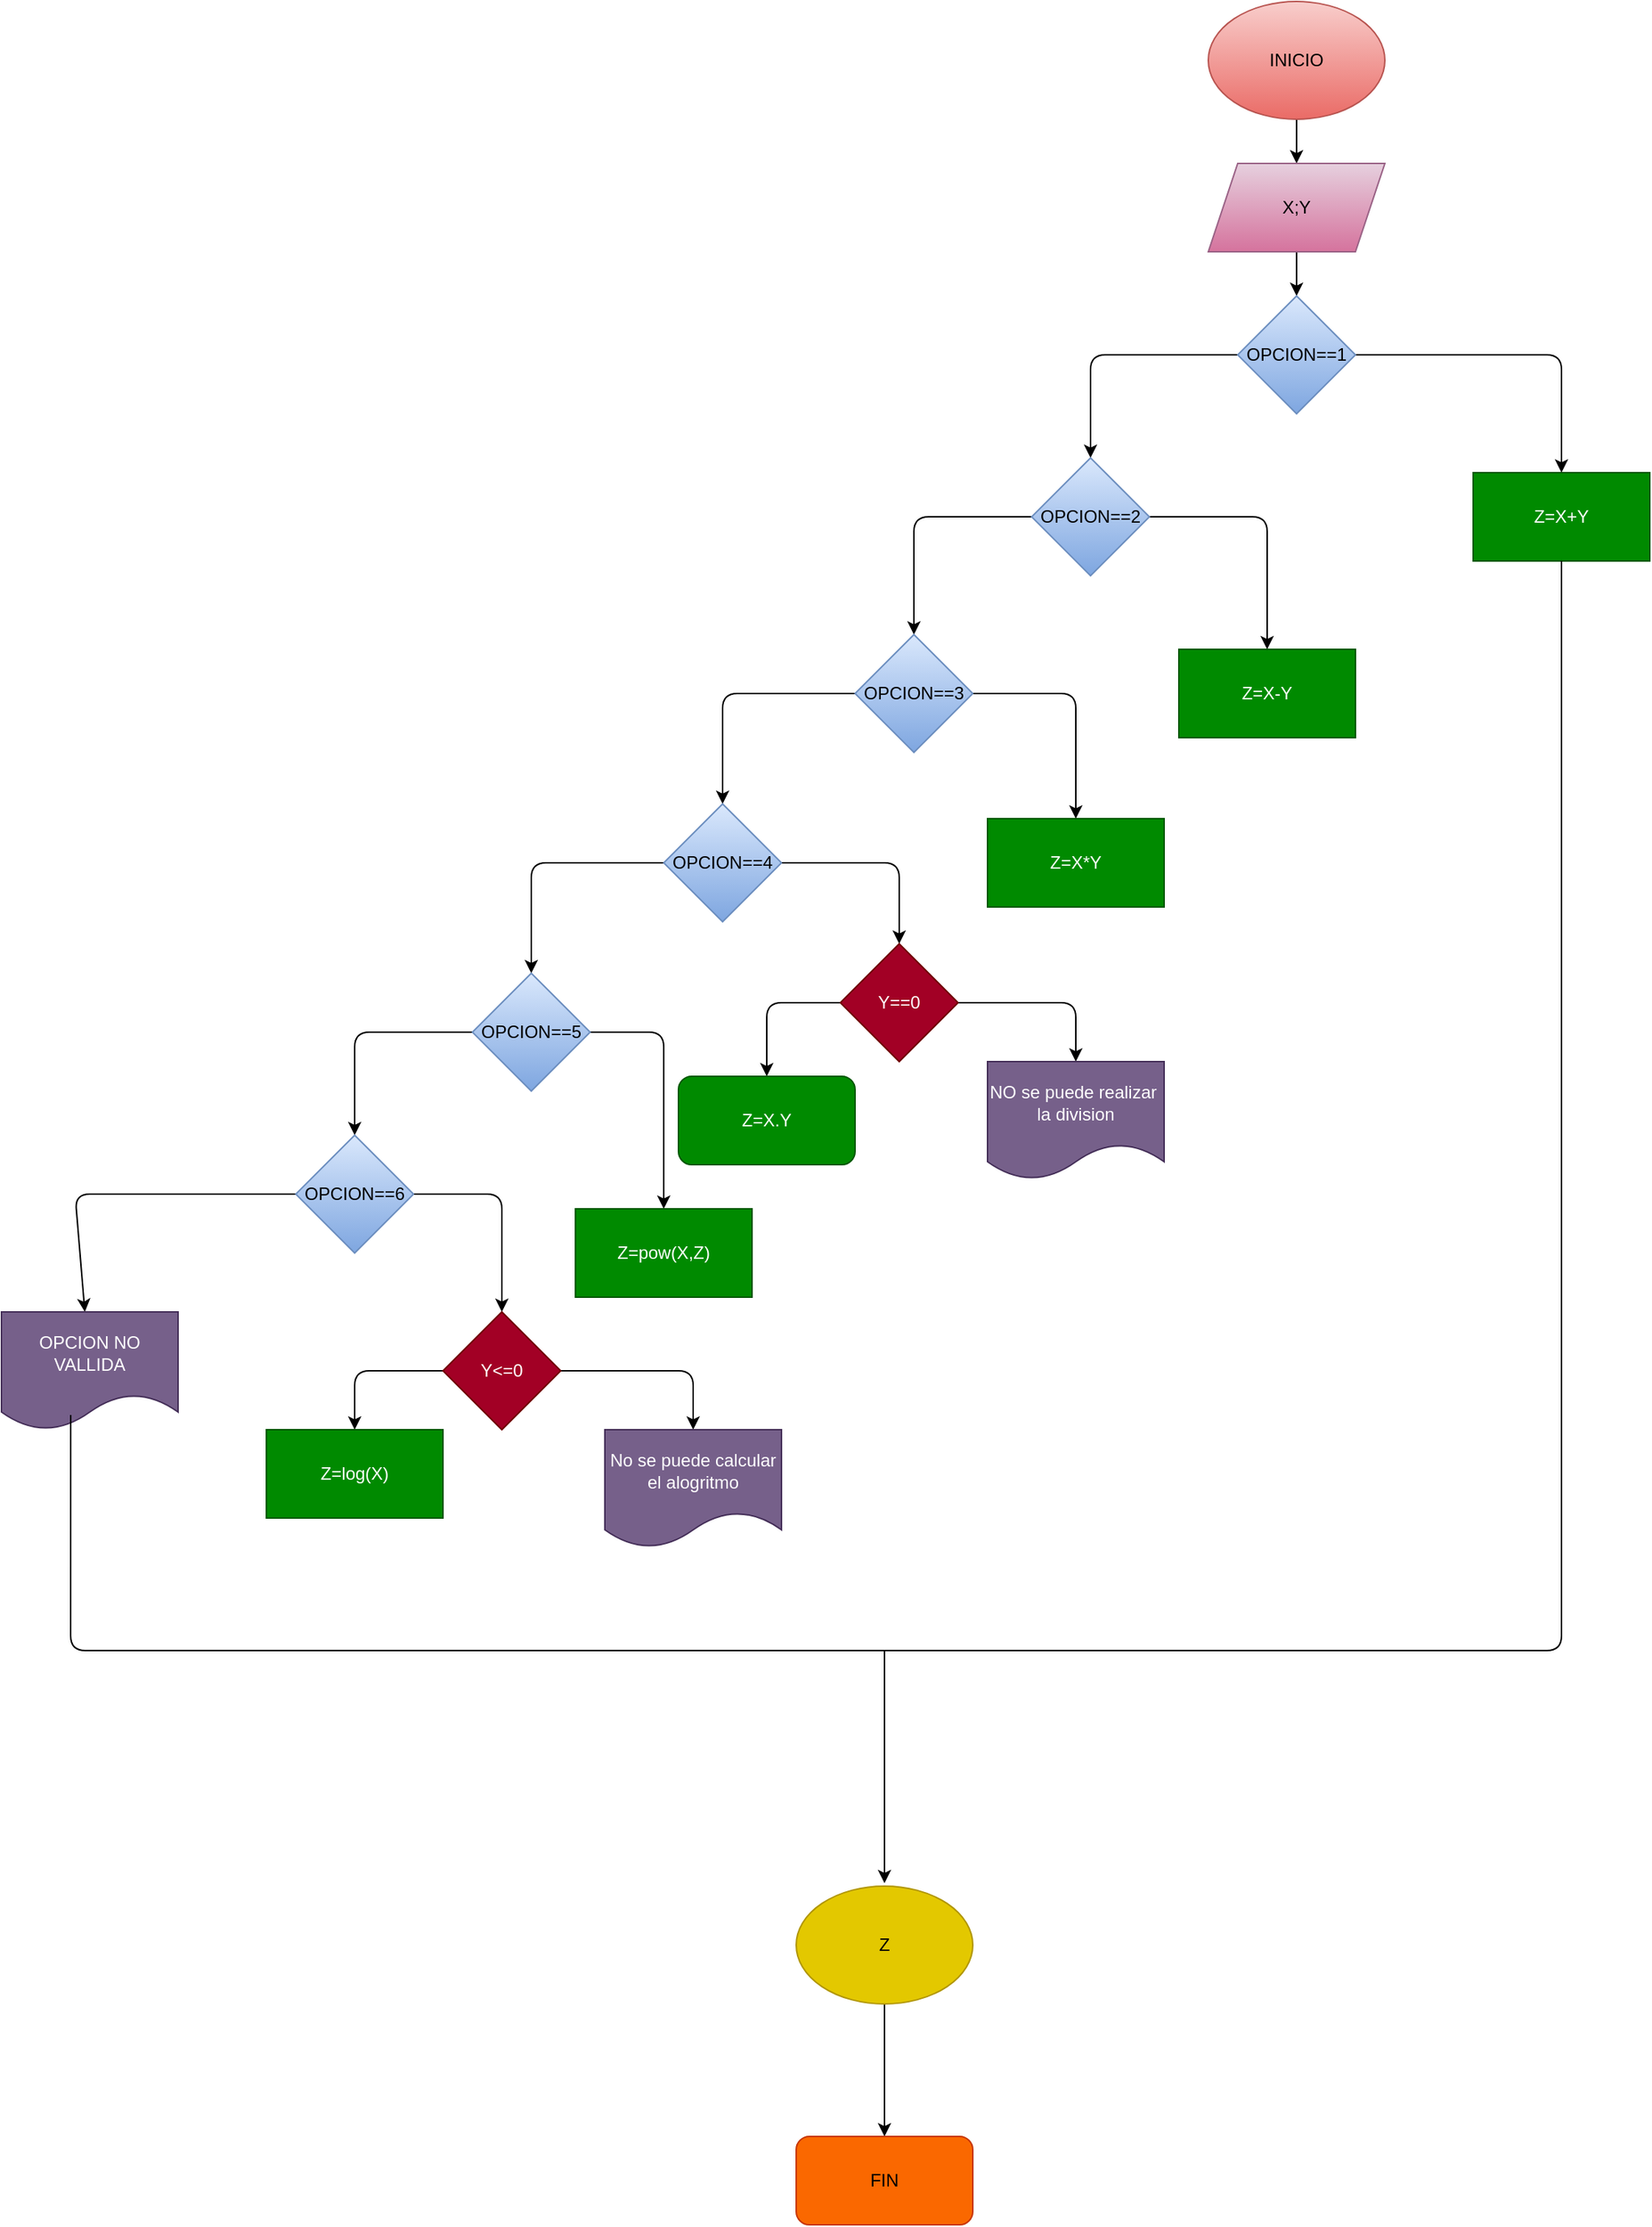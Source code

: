 <mxfile>
    <diagram id="g6MGadQEgbOtPAGlxLnK" name="Página-1">
        <mxGraphModel dx="1391" dy="409" grid="1" gridSize="10" guides="1" tooltips="1" connect="1" arrows="1" fold="1" page="1" pageScale="1" pageWidth="827" pageHeight="1169" math="0" shadow="0">
            <root>
                <mxCell id="0"/>
                <mxCell id="1" parent="0"/>
                <mxCell id="4" value="" style="edgeStyle=none;html=1;" parent="1" source="2" target="3" edge="1">
                    <mxGeometry relative="1" as="geometry"/>
                </mxCell>
                <mxCell id="2" value="INICIO" style="ellipse;whiteSpace=wrap;html=1;fillColor=#f8cecc;gradientColor=#ea6b66;strokeColor=#b85450;" parent="1" vertex="1">
                    <mxGeometry x="220" width="120" height="80" as="geometry"/>
                </mxCell>
                <mxCell id="6" value="" style="edgeStyle=none;html=1;" parent="1" source="3" target="5" edge="1">
                    <mxGeometry relative="1" as="geometry"/>
                </mxCell>
                <mxCell id="3" value="X;Y" style="shape=parallelogram;perimeter=parallelogramPerimeter;whiteSpace=wrap;html=1;fixedSize=1;fillColor=#e6d0de;gradientColor=#d5739d;strokeColor=#996185;" parent="1" vertex="1">
                    <mxGeometry x="220" y="110" width="120" height="60" as="geometry"/>
                </mxCell>
                <mxCell id="10" value="" style="edgeStyle=none;html=1;" parent="1" source="5" target="9" edge="1">
                    <mxGeometry relative="1" as="geometry">
                        <Array as="points">
                            <mxPoint x="460" y="240"/>
                        </Array>
                    </mxGeometry>
                </mxCell>
                <mxCell id="12" value="" style="edgeStyle=none;html=1;" parent="1" source="5" target="11" edge="1">
                    <mxGeometry relative="1" as="geometry">
                        <Array as="points">
                            <mxPoint x="140" y="240"/>
                        </Array>
                    </mxGeometry>
                </mxCell>
                <mxCell id="5" value="OPCION==1" style="rhombus;whiteSpace=wrap;html=1;fillColor=#dae8fc;gradientColor=#7ea6e0;strokeColor=#6c8ebf;" parent="1" vertex="1">
                    <mxGeometry x="240" y="200" width="80" height="80" as="geometry"/>
                </mxCell>
                <mxCell id="9" value="Z=X+Y" style="whiteSpace=wrap;html=1;fillColor=#008a00;strokeColor=#005700;fontColor=#ffffff;" parent="1" vertex="1">
                    <mxGeometry x="400" y="320" width="120" height="60" as="geometry"/>
                </mxCell>
                <mxCell id="14" value="" style="edgeStyle=none;html=1;" parent="1" source="11" target="13" edge="1">
                    <mxGeometry relative="1" as="geometry">
                        <Array as="points">
                            <mxPoint x="260" y="350"/>
                        </Array>
                    </mxGeometry>
                </mxCell>
                <mxCell id="16" value="" style="edgeStyle=none;html=1;" parent="1" source="11" target="15" edge="1">
                    <mxGeometry relative="1" as="geometry">
                        <Array as="points">
                            <mxPoint x="20" y="350"/>
                        </Array>
                    </mxGeometry>
                </mxCell>
                <mxCell id="11" value="OPCION==2" style="rhombus;whiteSpace=wrap;html=1;fillColor=#dae8fc;gradientColor=#7ea6e0;strokeColor=#6c8ebf;" parent="1" vertex="1">
                    <mxGeometry x="100" y="310" width="80" height="80" as="geometry"/>
                </mxCell>
                <mxCell id="13" value="Z=X-Y" style="whiteSpace=wrap;html=1;fillColor=#008a00;strokeColor=#005700;fontColor=#ffffff;" parent="1" vertex="1">
                    <mxGeometry x="200" y="440" width="120" height="60" as="geometry"/>
                </mxCell>
                <mxCell id="18" value="" style="edgeStyle=none;html=1;" parent="1" source="15" target="17" edge="1">
                    <mxGeometry relative="1" as="geometry">
                        <Array as="points">
                            <mxPoint x="130" y="470"/>
                        </Array>
                    </mxGeometry>
                </mxCell>
                <mxCell id="20" value="" style="edgeStyle=none;html=1;" parent="1" source="15" target="19" edge="1">
                    <mxGeometry relative="1" as="geometry">
                        <Array as="points">
                            <mxPoint x="-110" y="470"/>
                        </Array>
                    </mxGeometry>
                </mxCell>
                <mxCell id="15" value="OPCION==3" style="rhombus;whiteSpace=wrap;html=1;fillColor=#dae8fc;gradientColor=#7ea6e0;strokeColor=#6c8ebf;" parent="1" vertex="1">
                    <mxGeometry x="-20" y="430" width="80" height="80" as="geometry"/>
                </mxCell>
                <mxCell id="17" value="Z=X*Y" style="whiteSpace=wrap;html=1;fillColor=#008a00;strokeColor=#005700;fontColor=#ffffff;" parent="1" vertex="1">
                    <mxGeometry x="70" y="555" width="120" height="60" as="geometry"/>
                </mxCell>
                <mxCell id="24" value="" style="edgeStyle=none;html=1;" parent="1" source="19" target="23" edge="1">
                    <mxGeometry relative="1" as="geometry">
                        <Array as="points">
                            <mxPoint x="-240" y="585"/>
                        </Array>
                    </mxGeometry>
                </mxCell>
                <mxCell id="32" value="" style="edgeStyle=none;html=1;" parent="1" source="19" target="31" edge="1">
                    <mxGeometry relative="1" as="geometry">
                        <Array as="points">
                            <mxPoint x="10" y="585"/>
                        </Array>
                    </mxGeometry>
                </mxCell>
                <mxCell id="19" value="OPCION==4" style="rhombus;whiteSpace=wrap;html=1;fillColor=#dae8fc;gradientColor=#7ea6e0;strokeColor=#6c8ebf;" parent="1" vertex="1">
                    <mxGeometry x="-150" y="545" width="80" height="80" as="geometry"/>
                </mxCell>
                <mxCell id="26" value="" style="edgeStyle=none;html=1;" parent="1" source="23" target="25" edge="1">
                    <mxGeometry relative="1" as="geometry">
                        <Array as="points">
                            <mxPoint x="-360" y="700"/>
                        </Array>
                    </mxGeometry>
                </mxCell>
                <mxCell id="28" value="" style="edgeStyle=none;html=1;" parent="1" source="23" target="27" edge="1">
                    <mxGeometry relative="1" as="geometry">
                        <Array as="points">
                            <mxPoint x="-150" y="700"/>
                        </Array>
                    </mxGeometry>
                </mxCell>
                <mxCell id="23" value="OPCION==5" style="rhombus;whiteSpace=wrap;html=1;fillColor=#dae8fc;gradientColor=#7ea6e0;strokeColor=#6c8ebf;" parent="1" vertex="1">
                    <mxGeometry x="-280" y="660" width="80" height="80" as="geometry"/>
                </mxCell>
                <mxCell id="38" value="" style="edgeStyle=none;html=1;" parent="1" source="25" target="37" edge="1">
                    <mxGeometry relative="1" as="geometry">
                        <Array as="points">
                            <mxPoint x="-260" y="810"/>
                        </Array>
                    </mxGeometry>
                </mxCell>
                <mxCell id="46" value="" style="edgeStyle=none;html=1;" parent="1" source="25" target="45" edge="1">
                    <mxGeometry relative="1" as="geometry">
                        <Array as="points">
                            <mxPoint x="-550" y="810"/>
                        </Array>
                    </mxGeometry>
                </mxCell>
                <mxCell id="25" value="OPCION==6" style="rhombus;whiteSpace=wrap;html=1;fillColor=#dae8fc;gradientColor=#7ea6e0;strokeColor=#6c8ebf;" parent="1" vertex="1">
                    <mxGeometry x="-400" y="770" width="80" height="80" as="geometry"/>
                </mxCell>
                <mxCell id="27" value="Z=pow(X,Z)" style="whiteSpace=wrap;html=1;fillColor=#008a00;strokeColor=#005700;fontColor=#ffffff;" parent="1" vertex="1">
                    <mxGeometry x="-210" y="820" width="120" height="60" as="geometry"/>
                </mxCell>
                <mxCell id="34" value="" style="edgeStyle=none;html=1;" parent="1" source="31" target="33" edge="1">
                    <mxGeometry relative="1" as="geometry">
                        <Array as="points">
                            <mxPoint x="-80" y="680"/>
                        </Array>
                    </mxGeometry>
                </mxCell>
                <mxCell id="36" value="" style="edgeStyle=none;html=1;" parent="1" source="31" target="35" edge="1">
                    <mxGeometry relative="1" as="geometry">
                        <Array as="points">
                            <mxPoint x="130" y="680"/>
                        </Array>
                    </mxGeometry>
                </mxCell>
                <mxCell id="31" value="Y==0" style="rhombus;whiteSpace=wrap;html=1;fillColor=#a20025;strokeColor=#6F0000;fontColor=#ffffff;" parent="1" vertex="1">
                    <mxGeometry x="-30" y="640" width="80" height="80" as="geometry"/>
                </mxCell>
                <mxCell id="33" value="Z=X.Y" style="rounded=1;whiteSpace=wrap;html=1;fillColor=#008a00;strokeColor=#005700;fontColor=#ffffff;" parent="1" vertex="1">
                    <mxGeometry x="-140" y="730" width="120" height="60" as="geometry"/>
                </mxCell>
                <mxCell id="35" value="NO se puede realizar&amp;nbsp;&lt;br&gt;la division" style="shape=document;whiteSpace=wrap;html=1;boundedLbl=1;fillColor=#76608a;strokeColor=#432D57;fontColor=#ffffff;" parent="1" vertex="1">
                    <mxGeometry x="70" y="720" width="120" height="80" as="geometry"/>
                </mxCell>
                <mxCell id="40" value="" style="edgeStyle=none;html=1;" parent="1" source="37" target="39" edge="1">
                    <mxGeometry relative="1" as="geometry">
                        <Array as="points">
                            <mxPoint x="-130" y="930"/>
                        </Array>
                    </mxGeometry>
                </mxCell>
                <mxCell id="44" value="" style="edgeStyle=none;html=1;" parent="1" source="37" target="43" edge="1">
                    <mxGeometry relative="1" as="geometry">
                        <Array as="points">
                            <mxPoint x="-360" y="930"/>
                        </Array>
                    </mxGeometry>
                </mxCell>
                <mxCell id="37" value="Y&amp;lt;=0" style="rhombus;whiteSpace=wrap;html=1;fillColor=#a20025;strokeColor=#6F0000;fontColor=#ffffff;" parent="1" vertex="1">
                    <mxGeometry x="-300" y="890" width="80" height="80" as="geometry"/>
                </mxCell>
                <mxCell id="39" value="No se puede calcular el alogritmo" style="shape=document;whiteSpace=wrap;html=1;boundedLbl=1;fillColor=#76608a;fontColor=#ffffff;strokeColor=#432D57;" parent="1" vertex="1">
                    <mxGeometry x="-190" y="970" width="120" height="80" as="geometry"/>
                </mxCell>
                <mxCell id="43" value="Z=log(X)" style="whiteSpace=wrap;html=1;fillColor=#008a00;strokeColor=#005700;fontColor=#ffffff;" parent="1" vertex="1">
                    <mxGeometry x="-420" y="970" width="120" height="60" as="geometry"/>
                </mxCell>
                <mxCell id="45" value="OPCION NO VALLIDA" style="shape=document;whiteSpace=wrap;html=1;boundedLbl=1;fillColor=#76608a;fontColor=#ffffff;strokeColor=#432D57;" parent="1" vertex="1">
                    <mxGeometry x="-600" y="890" width="120" height="80" as="geometry"/>
                </mxCell>
                <mxCell id="47" value="" style="endArrow=none;html=1;entryX=0.5;entryY=1;entryDx=0;entryDy=0;exitX=0.392;exitY=0.875;exitDx=0;exitDy=0;exitPerimeter=0;" edge="1" parent="1" source="45" target="9">
                    <mxGeometry width="50" height="50" relative="1" as="geometry">
                        <mxPoint x="140" y="740" as="sourcePoint"/>
                        <mxPoint x="190" y="690" as="targetPoint"/>
                        <Array as="points">
                            <mxPoint x="-553" y="1120"/>
                            <mxPoint x="10" y="1120"/>
                            <mxPoint x="460" y="1120"/>
                        </Array>
                    </mxGeometry>
                </mxCell>
                <mxCell id="48" value="" style="endArrow=classic;html=1;" edge="1" parent="1">
                    <mxGeometry width="50" height="50" relative="1" as="geometry">
                        <mxPoint y="1120" as="sourcePoint"/>
                        <mxPoint y="1278" as="targetPoint"/>
                    </mxGeometry>
                </mxCell>
                <mxCell id="51" value="" style="edgeStyle=none;html=1;" edge="1" parent="1" source="49">
                    <mxGeometry relative="1" as="geometry">
                        <mxPoint y="1450" as="targetPoint"/>
                    </mxGeometry>
                </mxCell>
                <mxCell id="49" value="Z" style="ellipse;whiteSpace=wrap;html=1;fillColor=#e3c800;fontColor=#000000;strokeColor=#B09500;" vertex="1" parent="1">
                    <mxGeometry x="-60" y="1280" width="120" height="80" as="geometry"/>
                </mxCell>
                <mxCell id="52" value="FIN" style="rounded=1;whiteSpace=wrap;html=1;fillColor=#fa6800;fontColor=#000000;strokeColor=#C73500;" vertex="1" parent="1">
                    <mxGeometry x="-60" y="1450" width="120" height="60" as="geometry"/>
                </mxCell>
            </root>
        </mxGraphModel>
    </diagram>
</mxfile>